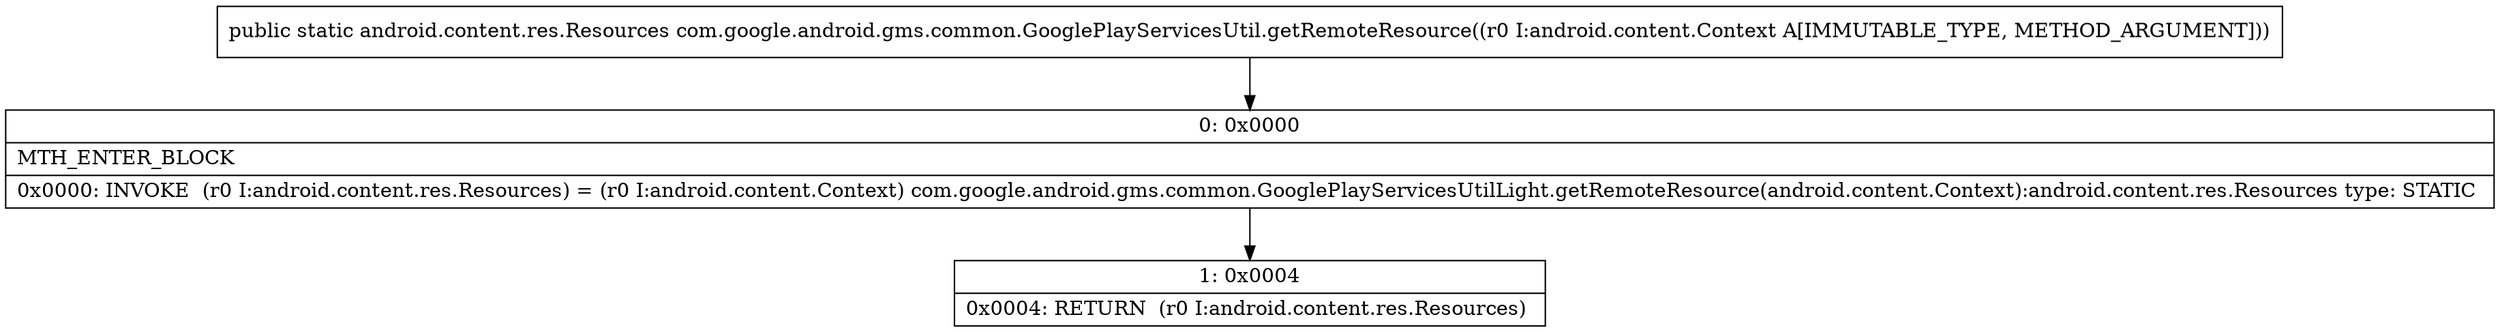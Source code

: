 digraph "CFG forcom.google.android.gms.common.GooglePlayServicesUtil.getRemoteResource(Landroid\/content\/Context;)Landroid\/content\/res\/Resources;" {
Node_0 [shape=record,label="{0\:\ 0x0000|MTH_ENTER_BLOCK\l|0x0000: INVOKE  (r0 I:android.content.res.Resources) = (r0 I:android.content.Context) com.google.android.gms.common.GooglePlayServicesUtilLight.getRemoteResource(android.content.Context):android.content.res.Resources type: STATIC \l}"];
Node_1 [shape=record,label="{1\:\ 0x0004|0x0004: RETURN  (r0 I:android.content.res.Resources) \l}"];
MethodNode[shape=record,label="{public static android.content.res.Resources com.google.android.gms.common.GooglePlayServicesUtil.getRemoteResource((r0 I:android.content.Context A[IMMUTABLE_TYPE, METHOD_ARGUMENT])) }"];
MethodNode -> Node_0;
Node_0 -> Node_1;
}

